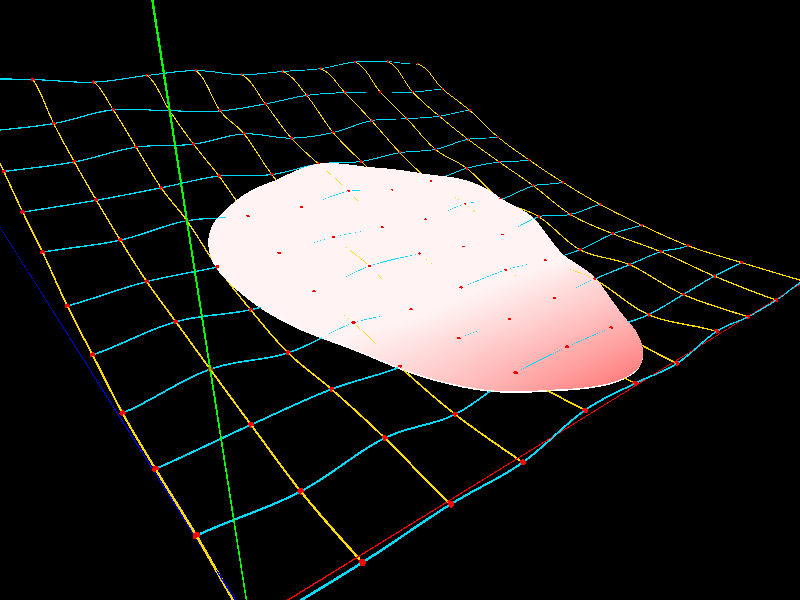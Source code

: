 // Persistence of Vision Ray Tracer Scene Description File

#version 3.6; // current version is 3.8

/* 
Information on Pov-Ray:
 
My personal introduction into Pov-Ray was the excellent book "3D-Welten, professionelle Animationen und fotorealistische Grafiken mit Raytracing" from 
Toni Lama by Carl Hanser Verlag München Wien, 2004. Apart of that I recommend the Pov-Ray-homepage (http://www.povray.org).

Further information on Pov-Ray can be found at https://sus.ziti.uni-heidelberg.de/Lehre/WS2021_Tools/POVRAY/POVRAY_PeterFischer.pdf,  
https://wiki.povray.org/content/Main_Page, https://de.wikibooks.org/wiki/Raytracing_mit_POV-Ray or, in german language, here: https://www.f-lohmueller.de/pov_tut/pov__ger.htm
*/ 
 
/*
---------------------------------------------------Modeling approach---------------------------------------------- 

This file demonstrates my basic approach for creating planar structures. Here we are creating a larger patch in the x-z-plain with a certain variability in the y-coordinate. 
For a start, an x-z-grid is created, anchoring the later patch, with some variability in y-coordinates. Y-coordinates and normals from individual positions in the patch are calculated from a set 
of splines running through the grid positions along the x- and z-axis. For each cell of the grid the closest splines are taken for calculations. 
Finally the flat spheres put at appropriate positions with appropriate normals are fused into a blob. 

*/ 
                
//-----------------------------------Scene settings (Camera, light, background)-------------------------------------------------

global_settings {
    assumed_gamma 1.0
    max_trace_level 5
}


#declare Hauptkamera = camera {
    location  <-1, 4, -3>
    look_at   <7, -2,  7>
}

camera {Hauptkamera}

// create a regular point light source
light_source {
    0*x                  // light's position (translated below)
    color rgb <1,1,1>    // light's color
    translate <-100, 50, -20>
}
light_source {
    0*x                  // light's position (translated below)
    color rgb <1,1,1>    // light's color
    translate <-30, 50, -100>
}

// ----------------------------------------The coordinate system-------------------------------------------------------------------

cylinder { 
    <0, -100, 0>, <0, 100, 0>, 0.005 
    pigment {
        color rgb <0,1,0>     // solid color pigment
    }
}

cylinder { 
    <-100, 0, 0>, <100, 0, 0>, 0.005
    pigment {
        color rgb <1,0,0>     // solid color pigment
    }
}

cylinder { 
    <0, 0, -100>, <0, 0, 100>, 0.005 
    pigment {
        color rgb <0,0,1>     // solid color pigment
    }
}


//----------The envelope for the leaflet--------------------------------------------------------------

// linear prism in y-direction: from .. ,to ..,number of points (first = last)
#declare Envelope = prism { linear_sweep
        cubic_spline
        -0.2 ,1.2 , 8
        <0.0, 0.30>, 
        < 0.50,  0.00>, < 0.20,-0.75>, < -0.20,-0.75>, <-0.50, 0.00>,  <0.0, 0.30>, 
        < 0.50, 0.00>, < 0.30, -0.55>   
        texture {pigment{ color rgb <1,1,1>} 
                 finish { phong 1.0}}
        //rotate<0,90,0> 
       scale 6
        translate<5,-0.5,5.2> 
      } // end of prism --------------------------------------------------------

//---------------------------------The points and the splines (top-panel)-------------------------------------------------------------


//----------------------------Definition of main points----------------------------------------------------------------

//These  points are spanning a 10 x 10 square patch with a certain variation in the y-coordinate. Note: A square patch of 10 x 10 units is defined by 11 x 11 positions. 
#declare XPos = 0;                            //Start on the x-axis
#declare ZPos = 0;                            //Start on the z-axis
#declare chance1 = seed (5); 
#declare Positions = array [11][11];          //Array for storing position


//Here the positions are created an stored in the array.

#declare ticker = 0; 
#while (ticker < 11)

#declare XPos = ticker;
 
#declare ticker2 = 0; 
#while (ticker2 < 11)

#declare ZPos = ticker2;
 
#declare YPos = 0.2 *(rand(chance1)-0.5) + 0.03*ticker2*ticker2; //Variation of y-values between + and - 0.2

#declare P1 = <XPos, YPos, ZPos>; 
#declare Positions [ticker] [ticker2] = P1; //Storing positions


#declare ticker2 = ticker2 + 1;
#end

#declare ticker = ticker + 1; 
#end


//--------------------Visualizing positions------------------------------------------------

#declare ticker = 0; 
#while (ticker < 11)

 
#declare ticker2 = 0; 
#while (ticker2 < 11)

#declare P1 = Positions [ticker][ticker2];
 
sphere { 
    <0,0,0>, 0.03 
    texture { 
        pigment{ 
            color rgb<1.00, 0, 0.00>
        }
        finish { 
            phong 1.0 reflection 0.00
        }
    } // end of texture
    scale<1,1,1>  rotate<0,0,0>  translate P1 
}  // end of sphere ----------------------------------- 
 
#declare ticker2 = ticker2 + 1;
#end

#declare ticker = ticker + 1; 
#end



//-------------------------------------Definition of splines--------------------------------------------------------------------

//10 splines along the x-axis are defined. 

#declare SplineXs = array [11]; //The array for storing the splines in x-direction is created.
#declare SplineZs = array [11]; //The array for storing the splines in y-direction is created.


//The splines in x-direction are defined by the following loop
#for (I, 0, 10)
    #declare SplineXs[I] = spline {
        cubic_spline
        #declare P1 = Positions [0][I]; //Positions of the x-row number I are taken to define the spline, first the initial control points
    
        -2, P1 + <-2, 0, 0>, // control point
        -1, P1 + <-1, 0, 0>,// control point

        #declare ticker = 0;
        #while (ticker < 11)

            #declare P1 = Positions [ticker][I]; //Positions of the x-row number I are taken to define the spline , then all the "inner" positions
            ticker, P1, 

        #declare ticker = ticker + 1; 
        #end
   
        10, P1 + <1, 0, 0>, // And then finally the last two control points
        11,  P1 + <2, 0, 0>, // And then finally the last two control points

    }
#end //This loop is running from I = 0 to I = 10; in total 11 splines are created. 



//The splines in z-direction are defined by the following loop
#for (I, 0, 10)
    #declare SplineZs[I] = spline {
        cubic_spline
        #declare P1 = Positions [I][0]; //Positions of the z-row number I are taken to define the spline, first the initial control points
    
        -2, P1 + <0, 0, -2>, // control point
        -1, P1 + <0, 0, -1>,// control point

        #declare ticker = 0;
        #while (ticker < 11)

            #declare P1 = Positions [I][ticker]; //Positions of the z-row number I are taken to define the spline , then all the "inner" positions
            ticker, P1, 

        #declare ticker = ticker + 1; 
        #end
   
        10, P1 + <0, 0, 1>, // And then finally the last two control points
        11,  P1 + <0, 0, 2>, // And then finally the last two control points

    }
#end //This loop is running from I = 0 to I = 10; in total 11 splines are created. 



//----------------------------------Visualization of splines-------------------------------------------------------


#declare ticker2 = 0; 
#while (ticker2<11)

    #declare ticker = 0; 
    #while (ticker < 10) 

        sphere { 
            <0,0,0>,  0.01
            texture { 
                pigment{ 
                    color rgb<0, 0.7, 1>
                }
                finish { 
                    phong 1.0 reflection 0.00
                }
            } // end of texture
            scale<1,1,1>  rotate<0,0,0>  translate SplineXs [ticker2] (ticker) 
        }  // end of sphere ----------------------------------- 

    #declare ticker =  ticker + 0.005; 
    #end

#declare ticker2 = ticker2 + 1; 
#end



#declare ticker2 = 0; 
#while (ticker2<11)

    #declare ticker = 0; 
    #while (ticker < 10) 

        sphere { 
            <0,0,0>,  0.01
            texture { 
                pigment{ 
                    color rgb<1.00, 0.7, 0.00>
                }
                finish { 
                    phong 1.0 reflection 0.00
                }
            } // end of texture
            scale<1,1,1>  rotate<0,0,0>  translate SplineZs [ticker2] (ticker) 
        }  // end of sphere ----------------------------------- 

    #declare ticker =  ticker + 0.005; 
    #end

#declare ticker2 = ticker2 + 1; 
#end




//----------------------------Patch made of flat spheres---------------------------------------------------


//-----------------------------------Calculation of the patch-----------------------------------------------



intersection {
    object {
        Envelope
    }


    //Flat spheres are distributed regularly along the x- and z-coordinated of the patch. Their y-position is calculated by combining the y-coordinates of fitting to respective x-z-coordinates. 
    //Normals are calculated by combining combining values for spline-gradients 
    blob {
        threshold 0.6

        #declare tickerx = 0;                                    //loop over all x-values; since it is running in 0.1-steps, 110 outer loops will take place
        #while (tickerx<10)

            #declare tickerz = 0;                                //loop over all z-values; since it is running in 0.1 steps, 110 inner loops will take place and 12100 positions in total will be defined.
            #while (tickerz < 10) 
    
                #declare P0 = Positions [tickerx][tickerz];      //since this array was initially defined as an 11 x 11 array, y-positions extracted only apply to this rough grid


                //For each position a pair of closeby/adjacent splines in x-direction and a pair of closeby splines in z-direction are defined in order to adjust y-coordinate and orientation (normal).

                //Definition of closeby/adjacent splines in x-direction
            
                #if (P0.z <10) //This condition excludes the last row of points (at P0.z = 10) avoiding any reference to a non-existing SplineXs[11]
                    #declare SplineXStart = SplineXs[floor (P0.z)]; 
                    #declare SplineXEnd = SplineXs[ floor (P0.z) + 1];
                    #declare ResZ = tickerz - floor (P0.z);  
                #else
                #end 

                //Definition of closeby/adjacent splines in z-direction            
                #if (P0.x <10) //This condition excludes the last row of points (at P0.z = 10) avoiding any reference to a non-existing SplineZs[11]
                    #declare SplineZStart = SplineZs[floor (P0.x)]; 
                    #declare SplineZEnd = SplineZs[ floor (P0.x) + 1];
                    #declare ResX = tickerx - floor (P0.x);  
                #else
                #end 
            

                //Calculating the y-coordinate

                //Two points on closeby splines in z-direction fitting to the z-coordinate of the point in question are defined
                #declare P1 = SplineZStart(tickerz);
                #declare P2 = SplineZEnd(tickerz);
            
                #declare Heightz = P1.y + ResX*(P2.y-P1.y); 
            
            
                //Two points on closeby splines in z-direction fitting to the z-coordinate of the point in question are defined
                #declare P3 = SplineXStart(tickerx);
                #declare P4 = SplineXEnd(tickerx);
                
                #declare Heightx = P3.y + ResZ*(P4.y-P3.y) ;

                //y-coordinates from the x- and z-directions are combined. 
                #declare Height = (Heightz + Heightx)/2; 



                //Calculating Normals: First for the adjacent Splines in z-direction ...

                #declare AZ1 = SplineZStart(tickerz+0.1) - SplineZStart(tickerz-0.1);
                #declare AZ2 = SplineZEnd(tickerz+0.1) - SplineZEnd(tickerz-0.1);
            
                //Combinations alternatively using sinus or linear
                //#declare AZ = sin(0.5*pi *(1-ResX))*AZ1 + sin(0.5*pi*ResX)*AZ2; 
                #declare AZ = (1-ResX)*AZ1 + ResX*AZ2;

                //... then for the adjacent splines in x-direction
                #declare AX1 = SplineXStart(tickerx+0.1) - SplineXStart(tickerx-0.1);
                #declare AX2 = SplineXEnd(tickerx+0.1) - SplineXEnd(tickerx-0.1); 
            
                //Combinations alternatively using sinus or linear
                //#declare AX = sin(0.5*pi*(1-ResZ))*AX1 + sin(0.5*pi*ResZ)*AX2; 
                #declare AX =  (1-ResZ)*AX1 + ResZ*AX2;
            
                //Normals are defined by the cross-product of vectors along x- and y-axes            
                #declare Normal = vcross(AX, AZ); 
            
            
                //Positioning and rotating elements according to the values just calculated
            
                #if (abs(Normal.x)>abs(Normal.z)) 


                    #local AngleY = degrees(atan2(Normal.z, Normal.x));  
                    #local N2 = vrotate (Normal, <0, AngleY, 0>);
                    #local AngleZ = degrees(atan2(N2.y, N2.x));
                    sphere {                                                       
                        <0, 0, 0>, 0.17, 1
                        scale<1,0.1,1> 
                        rotate <0, 90, 0>
                        rotate <0, 0, 270 +AngleZ>
                        rotate <0, -AngleY, 0>
                        translate <tickerx, Height, tickerz>

                    }


                #else

                    #if (abs(Normal.z)>0)

                        #local AngleY = degrees(atan2(Normal.x, Normal.z));
                        #local N2 = vrotate (Normal, <0, -AngleY, 0>); 
                        #local AngleX = -degrees(atan2(N2.y, N2.z));
                        sphere { 
                            <0, 0, 0>, 0.17 , 1                                           
                            scale<1,0.1,1>   
                            rotate <AngleX+90, 0, 0>
                            rotate <0, AngleY, 0>
                            translate <tickerx, Height, tickerz> 

                        }
  
                    #else//This covers positions with  

                        sphere {                                                    
                            <0, 0, 0>, 0.17, 1
                            scale<1,0.1,1> 
                            translate <tickerx, Height, tickerz> 

                    #end 
                #end  
         
        

            #declare tickerz = tickerz + 0.1; 
            #end

        #declare tickerx = tickerx + 0.1; 
        #end
        texture {                      
            pigment {
                gradient z                       // patterned pigment
                color_map {
                [0.01 rgb <1,0.2,0.2> ]
                [0.4 rgbt <1,0.9,0.9> ]
                [0.6 rgbt <1,0.9,0.9>]
                } 
                scale 7
                translate <0, 0, 0> 
            }
        } // end of texture
    }
}
